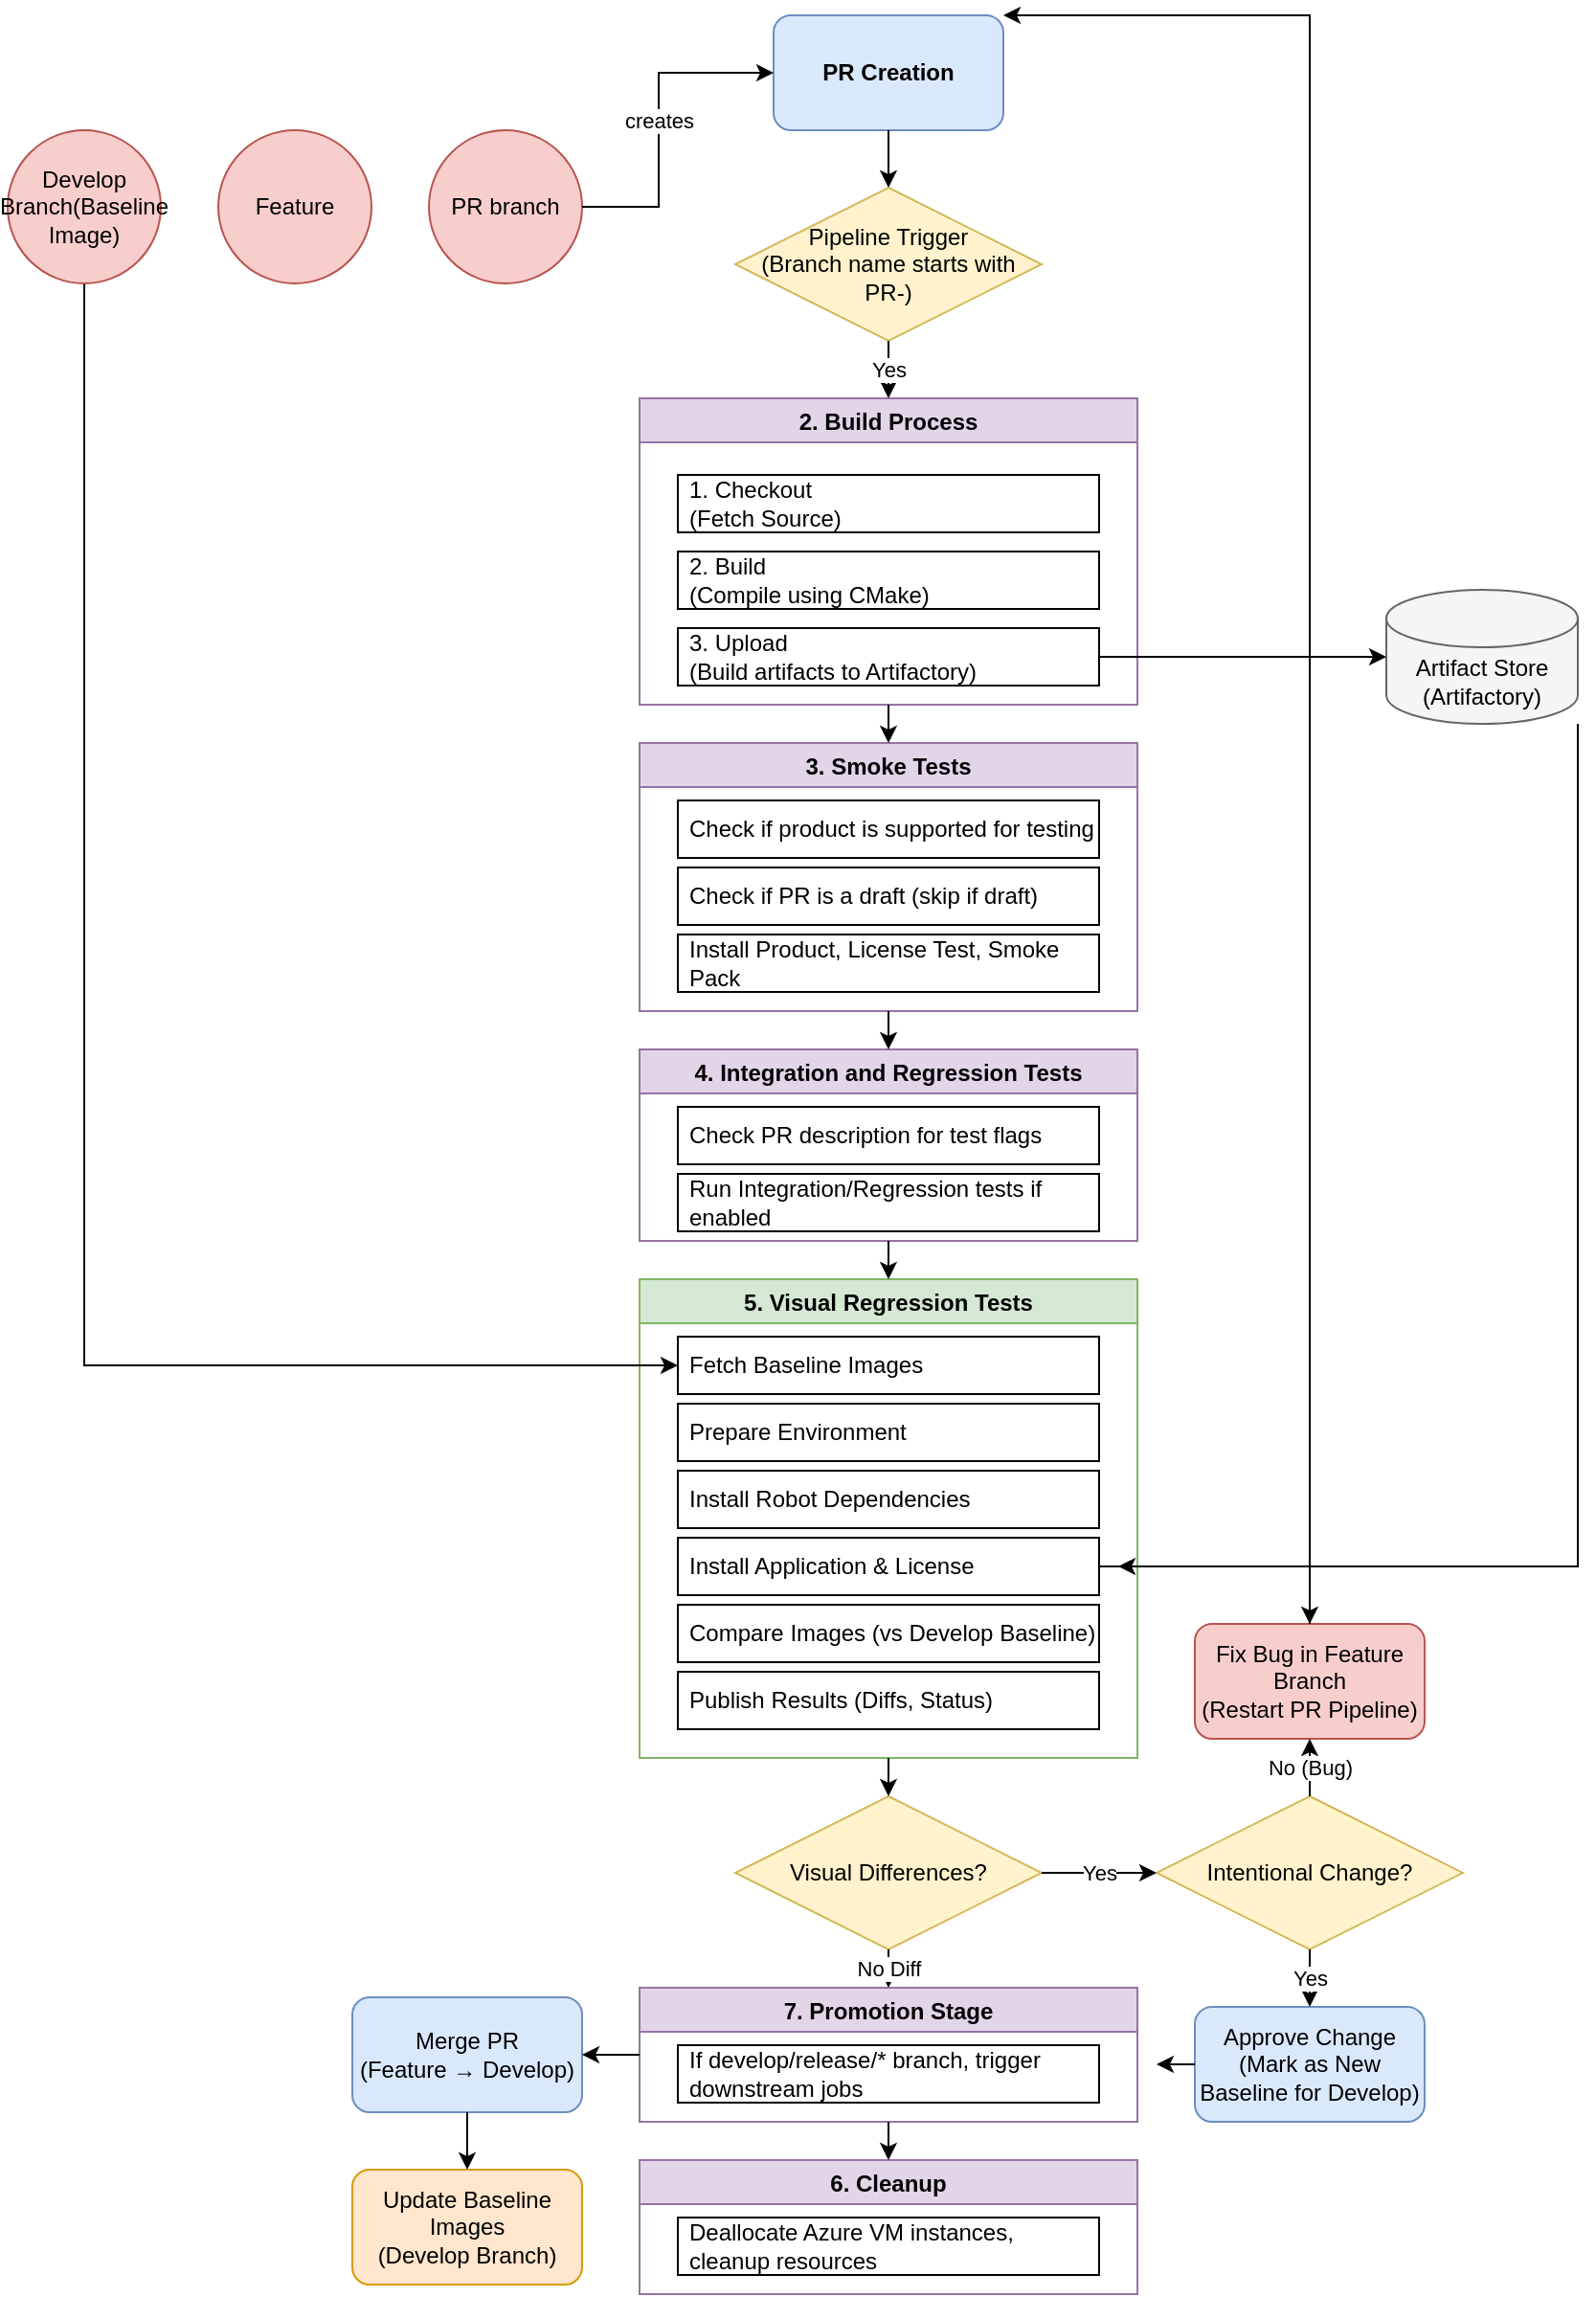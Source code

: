 <mxfile version="26.2.8">
  <diagram id="Q0iiNQjZ9XM-pg0cFWqy" name="Page-1">
    <mxGraphModel dx="3480" dy="1387" grid="1" gridSize="10" guides="1" tooltips="1" connect="1" arrows="1" fold="1" page="1" pageScale="1" pageWidth="1100" pageHeight="1150" math="0" shadow="0">
      <root>
        <mxCell id="0" />
        <mxCell id="1" parent="0" />
        <mxCell id="-zHe4jN4_6ZmhtOJJ0W--68" value="PR Creation" style="rounded=1;whiteSpace=wrap;html=1;fillColor=#dae8fc;strokeColor=#6c8ebf;fontStyle=1" vertex="1" parent="1">
          <mxGeometry x="400" y="40" width="120" height="60" as="geometry" />
        </mxCell>
        <mxCell id="-zHe4jN4_6ZmhtOJJ0W--69" value="Pipeline Trigger&lt;br&gt;(Branch name starts with PR-)" style="rhombus;whiteSpace=wrap;html=1;fillColor=#fff2cc;strokeColor=#d6b656;" vertex="1" parent="1">
          <mxGeometry x="380" y="130" width="160" height="80" as="geometry" />
        </mxCell>
        <mxCell id="-zHe4jN4_6ZmhtOJJ0W--70" value="" style="endArrow=classic;html=1;rounded=0;exitX=0.5;exitY=1;exitDx=0;exitDy=0;entryX=0.5;entryY=0;entryDx=0;entryDy=0;" edge="1" parent="1" source="-zHe4jN4_6ZmhtOJJ0W--68" target="-zHe4jN4_6ZmhtOJJ0W--69">
          <mxGeometry width="50" height="50" relative="1" as="geometry">
            <mxPoint x="460" y="100" as="sourcePoint" />
            <mxPoint x="460" y="130" as="targetPoint" />
          </mxGeometry>
        </mxCell>
        <mxCell id="-zHe4jN4_6ZmhtOJJ0W--71" value="2. Build Process" style="swimlane;fontStyle=1;fillColor=#e1d5e7;strokeColor=#9673a6;" vertex="1" parent="1">
          <mxGeometry x="330" y="240" width="260" height="160" as="geometry" />
        </mxCell>
        <mxCell id="-zHe4jN4_6ZmhtOJJ0W--72" value="1. Checkout&lt;br&gt;(Fetch Source)" style="rounded=0;whiteSpace=wrap;html=1;align=left;spacingLeft=4;" vertex="1" parent="-zHe4jN4_6ZmhtOJJ0W--71">
          <mxGeometry x="20" y="40" width="220" height="30" as="geometry" />
        </mxCell>
        <mxCell id="-zHe4jN4_6ZmhtOJJ0W--73" value="2. Build&lt;br&gt;(Compile using CMake)" style="rounded=0;whiteSpace=wrap;html=1;align=left;spacingLeft=4;" vertex="1" parent="-zHe4jN4_6ZmhtOJJ0W--71">
          <mxGeometry x="20" y="80" width="220" height="30" as="geometry" />
        </mxCell>
        <mxCell id="-zHe4jN4_6ZmhtOJJ0W--74" value="3. Upload&lt;br&gt;(Build artifacts to Artifactory)" style="rounded=0;whiteSpace=wrap;html=1;align=left;spacingLeft=4;" vertex="1" parent="-zHe4jN4_6ZmhtOJJ0W--71">
          <mxGeometry x="20" y="120" width="220" height="30" as="geometry" />
        </mxCell>
        <mxCell id="-zHe4jN4_6ZmhtOJJ0W--75" value="3. Smoke Tests" style="swimlane;fontStyle=1;fillColor=#e1d5e7;strokeColor=#9673a6;" vertex="1" parent="1">
          <mxGeometry x="330" y="420" width="260" height="140" as="geometry" />
        </mxCell>
        <mxCell id="-zHe4jN4_6ZmhtOJJ0W--76" value="Check if product is supported for testing" style="rounded=0;whiteSpace=wrap;html=1;align=left;spacingLeft=4;" vertex="1" parent="-zHe4jN4_6ZmhtOJJ0W--75">
          <mxGeometry x="20" y="30" width="220" height="30" as="geometry" />
        </mxCell>
        <mxCell id="-zHe4jN4_6ZmhtOJJ0W--77" value="Check if PR is a draft (skip if draft)" style="rounded=0;whiteSpace=wrap;html=1;align=left;spacingLeft=4;" vertex="1" parent="-zHe4jN4_6ZmhtOJJ0W--75">
          <mxGeometry x="20" y="65" width="220" height="30" as="geometry" />
        </mxCell>
        <mxCell id="-zHe4jN4_6ZmhtOJJ0W--78" value="Install Product, License Test, Smoke Pack" style="rounded=0;whiteSpace=wrap;html=1;align=left;spacingLeft=4;" vertex="1" parent="-zHe4jN4_6ZmhtOJJ0W--75">
          <mxGeometry x="20" y="100" width="220" height="30" as="geometry" />
        </mxCell>
        <mxCell id="-zHe4jN4_6ZmhtOJJ0W--79" value="4. Integration and Regression Tests" style="swimlane;fontStyle=1;fillColor=#e1d5e7;strokeColor=#9673a6;" vertex="1" parent="1">
          <mxGeometry x="330" y="580" width="260" height="100" as="geometry" />
        </mxCell>
        <mxCell id="-zHe4jN4_6ZmhtOJJ0W--80" value="Check PR description for test flags" style="rounded=0;whiteSpace=wrap;html=1;align=left;spacingLeft=4;" vertex="1" parent="-zHe4jN4_6ZmhtOJJ0W--79">
          <mxGeometry x="20" y="30" width="220" height="30" as="geometry" />
        </mxCell>
        <mxCell id="-zHe4jN4_6ZmhtOJJ0W--81" value="Run Integration/Regression tests if enabled" style="rounded=0;whiteSpace=wrap;html=1;align=left;spacingLeft=4;" vertex="1" parent="-zHe4jN4_6ZmhtOJJ0W--79">
          <mxGeometry x="20" y="65" width="220" height="30" as="geometry" />
        </mxCell>
        <mxCell id="-zHe4jN4_6ZmhtOJJ0W--82" value="5. Visual Regression Tests" style="swimlane;fontStyle=1;fillColor=#d5e8d4;strokeColor=#82b366;" vertex="1" parent="1">
          <mxGeometry x="330" y="700" width="260" height="250" as="geometry" />
        </mxCell>
        <mxCell id="-zHe4jN4_6ZmhtOJJ0W--83" value="Fetch Baseline Images&amp;nbsp;" style="rounded=0;whiteSpace=wrap;html=1;align=left;spacingLeft=4;" vertex="1" parent="-zHe4jN4_6ZmhtOJJ0W--82">
          <mxGeometry x="20" y="30" width="220" height="30" as="geometry" />
        </mxCell>
        <mxCell id="-zHe4jN4_6ZmhtOJJ0W--84" value="Prepare Environment" style="rounded=0;whiteSpace=wrap;html=1;align=left;spacingLeft=4;" vertex="1" parent="-zHe4jN4_6ZmhtOJJ0W--82">
          <mxGeometry x="20" y="65" width="220" height="30" as="geometry" />
        </mxCell>
        <mxCell id="-zHe4jN4_6ZmhtOJJ0W--85" value="Install Robot Dependencies" style="rounded=0;whiteSpace=wrap;html=1;align=left;spacingLeft=4;" vertex="1" parent="-zHe4jN4_6ZmhtOJJ0W--82">
          <mxGeometry x="20" y="100" width="220" height="30" as="geometry" />
        </mxCell>
        <mxCell id="-zHe4jN4_6ZmhtOJJ0W--86" value="Install Application &amp;amp; License" style="rounded=0;whiteSpace=wrap;html=1;align=left;spacingLeft=4;" vertex="1" parent="-zHe4jN4_6ZmhtOJJ0W--82">
          <mxGeometry x="20" y="135" width="220" height="30" as="geometry" />
        </mxCell>
        <mxCell id="-zHe4jN4_6ZmhtOJJ0W--87" value="Compare Images (vs Develop Baseline)" style="rounded=0;whiteSpace=wrap;html=1;align=left;spacingLeft=4;" vertex="1" parent="-zHe4jN4_6ZmhtOJJ0W--82">
          <mxGeometry x="20" y="170" width="220" height="30" as="geometry" />
        </mxCell>
        <mxCell id="-zHe4jN4_6ZmhtOJJ0W--88" value="Publish Results (Diffs, Status)" style="rounded=0;whiteSpace=wrap;html=1;align=left;spacingLeft=4;" vertex="1" parent="-zHe4jN4_6ZmhtOJJ0W--82">
          <mxGeometry x="20" y="205" width="220" height="30" as="geometry" />
        </mxCell>
        <mxCell id="-zHe4jN4_6ZmhtOJJ0W--89" value="Artifact Store&lt;br&gt;(Artifactory)" style="shape=cylinder3;whiteSpace=wrap;html=1;boundedLbl=1;backgroundOutline=1;size=15;fillColor=#f5f5f5;strokeColor=#666666;" vertex="1" parent="1">
          <mxGeometry x="720" y="340" width="100" height="70" as="geometry" />
        </mxCell>
        <mxCell id="-zHe4jN4_6ZmhtOJJ0W--91" value="Yes" style="endArrow=classic;html=1;rounded=0;exitX=0.5;exitY=1;exitDx=0;exitDy=0;entryX=0.5;entryY=0;entryDx=0;entryDy=0;" edge="1" parent="1" source="-zHe4jN4_6ZmhtOJJ0W--69" target="-zHe4jN4_6ZmhtOJJ0W--71">
          <mxGeometry width="50" height="50" relative="1" as="geometry">
            <mxPoint x="460" y="210" as="sourcePoint" />
            <mxPoint x="460" y="240" as="targetPoint" />
          </mxGeometry>
        </mxCell>
        <mxCell id="-zHe4jN4_6ZmhtOJJ0W--92" value="" style="endArrow=classic;html=1;rounded=0;exitX=0.5;exitY=1;exitDx=0;exitDy=0;entryX=0.5;entryY=0;entryDx=0;entryDy=0;" edge="1" parent="1" source="-zHe4jN4_6ZmhtOJJ0W--71" target="-zHe4jN4_6ZmhtOJJ0W--75">
          <mxGeometry width="50" height="50" relative="1" as="geometry">
            <mxPoint x="460" y="400" as="sourcePoint" />
            <mxPoint x="460" y="420" as="targetPoint" />
          </mxGeometry>
        </mxCell>
        <mxCell id="-zHe4jN4_6ZmhtOJJ0W--93" value="" style="endArrow=classic;html=1;rounded=0;exitX=0.5;exitY=1;exitDx=0;exitDy=0;entryX=0.5;entryY=0;entryDx=0;entryDy=0;" edge="1" parent="1" source="-zHe4jN4_6ZmhtOJJ0W--75" target="-zHe4jN4_6ZmhtOJJ0W--79">
          <mxGeometry width="50" height="50" relative="1" as="geometry">
            <mxPoint x="460" y="560" as="sourcePoint" />
            <mxPoint x="460" y="580" as="targetPoint" />
          </mxGeometry>
        </mxCell>
        <mxCell id="-zHe4jN4_6ZmhtOJJ0W--94" value="" style="endArrow=classic;html=1;rounded=0;exitX=0.5;exitY=1;exitDx=0;exitDy=0;entryX=0.5;entryY=0;entryDx=0;entryDy=0;" edge="1" parent="1" source="-zHe4jN4_6ZmhtOJJ0W--79" target="-zHe4jN4_6ZmhtOJJ0W--82">
          <mxGeometry width="50" height="50" relative="1" as="geometry">
            <mxPoint x="460" y="680" as="sourcePoint" />
            <mxPoint x="460" y="700" as="targetPoint" />
          </mxGeometry>
        </mxCell>
        <mxCell id="-zHe4jN4_6ZmhtOJJ0W--95" value="" style="endArrow=classic;html=1;rounded=0;exitX=1;exitY=0.5;exitDx=0;exitDy=0;entryX=0;entryY=0.5;entryDx=0;entryDy=0;" edge="1" parent="1" source="-zHe4jN4_6ZmhtOJJ0W--74" target="-zHe4jN4_6ZmhtOJJ0W--89">
          <mxGeometry width="50" height="50" relative="1" as="geometry">
            <mxPoint x="570" y="350" as="sourcePoint" />
            <mxPoint x="650" y="350" as="targetPoint" />
          </mxGeometry>
        </mxCell>
        <mxCell id="-zHe4jN4_6ZmhtOJJ0W--96" value="" style="endArrow=classic;html=1;rounded=0;exitX=1;exitY=1;exitDx=0;exitDy=0;" edge="1" parent="1" source="-zHe4jN4_6ZmhtOJJ0W--89">
          <mxGeometry width="50" height="50" relative="1" as="geometry">
            <mxPoint x="700" y="355" as="sourcePoint" />
            <mxPoint x="580" y="850" as="targetPoint" />
            <Array as="points">
              <mxPoint x="820" y="850" />
            </Array>
          </mxGeometry>
        </mxCell>
        <mxCell id="-zHe4jN4_6ZmhtOJJ0W--97" value="" style="endArrow=classic;html=1;rounded=0;exitX=0.5;exitY=1;exitDx=0;exitDy=0;entryX=0;entryY=0.5;entryDx=0;entryDy=0;" edge="1" parent="1" source="-zHe4jN4_6ZmhtOJJ0W--127" target="-zHe4jN4_6ZmhtOJJ0W--83">
          <mxGeometry width="50" height="50" relative="1" as="geometry">
            <mxPoint x="650" y="765" as="sourcePoint" />
            <mxPoint x="570" y="765" as="targetPoint" />
            <Array as="points">
              <mxPoint x="40" y="745" />
            </Array>
          </mxGeometry>
        </mxCell>
        <mxCell id="-zHe4jN4_6ZmhtOJJ0W--98" value="Visual Differences?" style="rhombus;whiteSpace=wrap;html=1;fillColor=#fff2cc;strokeColor=#d6b656;" vertex="1" parent="1">
          <mxGeometry x="380" y="970" width="160" height="80" as="geometry" />
        </mxCell>
        <mxCell id="-zHe4jN4_6ZmhtOJJ0W--99" value="" style="endArrow=classic;html=1;rounded=0;exitX=0.5;exitY=1;exitDx=0;exitDy=0;entryX=0.5;entryY=0;entryDx=0;entryDy=0;" edge="1" parent="1" source="-zHe4jN4_6ZmhtOJJ0W--82" target="-zHe4jN4_6ZmhtOJJ0W--98">
          <mxGeometry width="50" height="50" relative="1" as="geometry">
            <mxPoint x="460" y="950" as="sourcePoint" />
            <mxPoint x="460" y="970" as="targetPoint" />
          </mxGeometry>
        </mxCell>
        <mxCell id="-zHe4jN4_6ZmhtOJJ0W--100" value="Intentional Change?" style="rhombus;whiteSpace=wrap;html=1;fillColor=#fff2cc;strokeColor=#d6b656;" vertex="1" parent="1">
          <mxGeometry x="600" y="970" width="160" height="80" as="geometry" />
        </mxCell>
        <mxCell id="-zHe4jN4_6ZmhtOJJ0W--101" value="Yes" style="endArrow=classic;html=1;rounded=0;exitX=1;exitY=0.5;exitDx=0;exitDy=0;entryX=0;entryY=0.5;entryDx=0;entryDy=0;" edge="1" parent="1" source="-zHe4jN4_6ZmhtOJJ0W--98" target="-zHe4jN4_6ZmhtOJJ0W--100">
          <mxGeometry width="50" height="50" relative="1" as="geometry">
            <mxPoint x="540" y="1010" as="sourcePoint" />
            <mxPoint x="600" y="1010" as="targetPoint" />
          </mxGeometry>
        </mxCell>
        <mxCell id="-zHe4jN4_6ZmhtOJJ0W--102" value="Fix Bug in Feature Branch&lt;br&gt;(Restart PR Pipeline)" style="rounded=1;whiteSpace=wrap;html=1;fillColor=#f8cecc;strokeColor=#b85450;" vertex="1" parent="1">
          <mxGeometry x="620" y="880" width="120" height="60" as="geometry" />
        </mxCell>
        <mxCell id="-zHe4jN4_6ZmhtOJJ0W--103" value="No (Bug)" style="endArrow=classic;html=1;rounded=0;exitX=0.5;exitY=0;exitDx=0;exitDy=0;entryX=0.5;entryY=1;entryDx=0;entryDy=0;" edge="1" parent="1" source="-zHe4jN4_6ZmhtOJJ0W--100" target="-zHe4jN4_6ZmhtOJJ0W--102">
          <mxGeometry width="50" height="50" relative="1" as="geometry">
            <mxPoint x="680" y="970" as="sourcePoint" />
            <mxPoint x="680" y="940" as="targetPoint" />
          </mxGeometry>
        </mxCell>
        <mxCell id="-zHe4jN4_6ZmhtOJJ0W--104" value="" style="endArrow=classic;html=1;rounded=0;exitX=0.5;exitY=0;exitDx=0;exitDy=0;entryX=1;entryY=0;entryDx=0;entryDy=0;" edge="1" parent="1" source="-zHe4jN4_6ZmhtOJJ0W--102" target="-zHe4jN4_6ZmhtOJJ0W--68">
          <mxGeometry width="50" height="50" relative="1" as="geometry">
            <mxPoint x="680" y="880" as="sourcePoint" />
            <mxPoint x="520" y="40" as="targetPoint" />
            <Array as="points">
              <mxPoint x="680" y="40" />
            </Array>
          </mxGeometry>
        </mxCell>
        <mxCell id="-zHe4jN4_6ZmhtOJJ0W--105" value="Approve Change&lt;br&gt;(Mark as New Baseline for Develop)" style="rounded=1;whiteSpace=wrap;html=1;fillColor=#dae8fc;strokeColor=#6c8ebf;" vertex="1" parent="1">
          <mxGeometry x="620" y="1080" width="120" height="60" as="geometry" />
        </mxCell>
        <mxCell id="-zHe4jN4_6ZmhtOJJ0W--106" value="Yes" style="endArrow=classic;html=1;rounded=0;exitX=0.5;exitY=1;exitDx=0;exitDy=0;entryX=0.5;entryY=0;entryDx=0;entryDy=0;" edge="1" parent="1" source="-zHe4jN4_6ZmhtOJJ0W--100" target="-zHe4jN4_6ZmhtOJJ0W--105">
          <mxGeometry width="50" height="50" relative="1" as="geometry">
            <mxPoint x="680" y="1050" as="sourcePoint" />
            <mxPoint x="680" y="1080" as="targetPoint" />
          </mxGeometry>
        </mxCell>
        <mxCell id="-zHe4jN4_6ZmhtOJJ0W--107" value="7. Promotion Stage" style="swimlane;fontStyle=1;fillColor=#e1d5e7;strokeColor=#9673a6;" vertex="1" parent="1">
          <mxGeometry x="330" y="1070" width="260" height="70" as="geometry" />
        </mxCell>
        <mxCell id="-zHe4jN4_6ZmhtOJJ0W--108" value="If develop/release/* branch, trigger downstream jobs" style="rounded=0;whiteSpace=wrap;html=1;align=left;spacingLeft=4;" vertex="1" parent="-zHe4jN4_6ZmhtOJJ0W--107">
          <mxGeometry x="20" y="30" width="220" height="30" as="geometry" />
        </mxCell>
        <mxCell id="-zHe4jN4_6ZmhtOJJ0W--109" value="No Diff" style="endArrow=classic;html=1;rounded=0;exitX=0.5;exitY=1;exitDx=0;exitDy=0;entryX=0.5;entryY=0;entryDx=0;entryDy=0;" edge="1" parent="1" source="-zHe4jN4_6ZmhtOJJ0W--98" target="-zHe4jN4_6ZmhtOJJ0W--107">
          <mxGeometry width="50" height="50" relative="1" as="geometry">
            <mxPoint x="460" y="1050" as="sourcePoint" />
            <mxPoint x="460" y="1070" as="targetPoint" />
          </mxGeometry>
        </mxCell>
        <mxCell id="-zHe4jN4_6ZmhtOJJ0W--110" value="" style="endArrow=classic;html=1;rounded=0;exitX=0;exitY=0.5;exitDx=0;exitDy=0;" edge="1" parent="1" source="-zHe4jN4_6ZmhtOJJ0W--105">
          <mxGeometry width="50" height="50" relative="1" as="geometry">
            <mxPoint x="620" y="1110" as="sourcePoint" />
            <mxPoint x="600" y="1110" as="targetPoint" />
          </mxGeometry>
        </mxCell>
        <mxCell id="-zHe4jN4_6ZmhtOJJ0W--111" value="6. Cleanup" style="swimlane;fontStyle=1;fillColor=#e1d5e7;strokeColor=#9673a6;" vertex="1" parent="1">
          <mxGeometry x="330" y="1160" width="260" height="70" as="geometry" />
        </mxCell>
        <mxCell id="-zHe4jN4_6ZmhtOJJ0W--112" value="Deallocate Azure VM instances, cleanup resources" style="rounded=0;whiteSpace=wrap;html=1;align=left;spacingLeft=4;" vertex="1" parent="-zHe4jN4_6ZmhtOJJ0W--111">
          <mxGeometry x="20" y="30" width="220" height="30" as="geometry" />
        </mxCell>
        <mxCell id="-zHe4jN4_6ZmhtOJJ0W--113" value="" style="endArrow=classic;html=1;rounded=0;exitX=0.5;exitY=1;exitDx=0;exitDy=0;entryX=0.5;entryY=0;entryDx=0;entryDy=0;" edge="1" parent="1" source="-zHe4jN4_6ZmhtOJJ0W--107" target="-zHe4jN4_6ZmhtOJJ0W--111">
          <mxGeometry width="50" height="50" relative="1" as="geometry">
            <mxPoint x="460" y="1140" as="sourcePoint" />
            <mxPoint x="460" y="1160" as="targetPoint" />
          </mxGeometry>
        </mxCell>
        <mxCell id="-zHe4jN4_6ZmhtOJJ0W--114" value="Merge PR&lt;br&gt;(Feature → Develop)" style="rounded=1;whiteSpace=wrap;html=1;fillColor=#dae8fc;strokeColor=#6c8ebf;" vertex="1" parent="1">
          <mxGeometry x="180" y="1075" width="120" height="60" as="geometry" />
        </mxCell>
        <mxCell id="-zHe4jN4_6ZmhtOJJ0W--115" value="" style="endArrow=classic;html=1;rounded=0;exitX=0;exitY=0.5;exitDx=0;exitDy=0;entryX=1;entryY=0.5;entryDx=0;entryDy=0;" edge="1" parent="1" source="-zHe4jN4_6ZmhtOJJ0W--107" target="-zHe4jN4_6ZmhtOJJ0W--114">
          <mxGeometry width="50" height="50" relative="1" as="geometry">
            <mxPoint x="330" y="1110" as="sourcePoint" />
            <mxPoint x="300" y="1110" as="targetPoint" />
          </mxGeometry>
        </mxCell>
        <mxCell id="-zHe4jN4_6ZmhtOJJ0W--116" value="Update Baseline Images&lt;br&gt;(Develop Branch)" style="rounded=1;whiteSpace=wrap;html=1;fillColor=#ffe6cc;strokeColor=#d79b00;" vertex="1" parent="1">
          <mxGeometry x="180" y="1165" width="120" height="60" as="geometry" />
        </mxCell>
        <mxCell id="-zHe4jN4_6ZmhtOJJ0W--117" value="" style="endArrow=classic;html=1;rounded=0;exitX=0.5;exitY=1;exitDx=0;exitDy=0;entryX=0.5;entryY=0;entryDx=0;entryDy=0;" edge="1" parent="1" source="-zHe4jN4_6ZmhtOJJ0W--114" target="-zHe4jN4_6ZmhtOJJ0W--116">
          <mxGeometry width="50" height="50" relative="1" as="geometry">
            <mxPoint x="240" y="1135" as="sourcePoint" />
            <mxPoint x="240" y="1165" as="targetPoint" />
          </mxGeometry>
        </mxCell>
        <mxCell id="-zHe4jN4_6ZmhtOJJ0W--120" value="Feature" style="ellipse;whiteSpace=wrap;html=1;aspect=fixed;fillColor=#f8cecc;strokeColor=#b85450;" vertex="1" parent="1">
          <mxGeometry x="110" y="100" width="80" height="80" as="geometry" />
        </mxCell>
        <mxCell id="-zHe4jN4_6ZmhtOJJ0W--121" value="PR branch" style="ellipse;whiteSpace=wrap;html=1;aspect=fixed;fillColor=#f8cecc;strokeColor=#b85450;" vertex="1" parent="1">
          <mxGeometry x="220" y="100" width="80" height="80" as="geometry" />
        </mxCell>
        <mxCell id="-zHe4jN4_6ZmhtOJJ0W--123" value="creates" style="endArrow=classic;html=1;rounded=0;exitX=1;exitY=0.5;exitDx=0;exitDy=0;entryX=0;entryY=0.5;entryDx=0;entryDy=0;" edge="1" parent="1" source="-zHe4jN4_6ZmhtOJJ0W--121" target="-zHe4jN4_6ZmhtOJJ0W--68">
          <mxGeometry width="50" height="50" relative="1" as="geometry">
            <mxPoint x="300" y="140" as="sourcePoint" />
            <mxPoint x="400" y="140" as="targetPoint" />
            <Array as="points">
              <mxPoint x="340" y="140" />
              <mxPoint x="340" y="70" />
            </Array>
          </mxGeometry>
        </mxCell>
        <mxCell id="-zHe4jN4_6ZmhtOJJ0W--127" value="Develop Branch(Baseline Image)" style="ellipse;whiteSpace=wrap;html=1;aspect=fixed;fillColor=#f8cecc;strokeColor=#b85450;" vertex="1" parent="1">
          <mxGeometry y="100" width="80" height="80" as="geometry" />
        </mxCell>
        <mxCell id="-zHe4jN4_6ZmhtOJJ0W--128" value="" style="edgeStyle=orthogonalEdgeStyle;rounded=0;orthogonalLoop=1;jettySize=auto;html=1;" edge="1" parent="1" source="-zHe4jN4_6ZmhtOJJ0W--86" target="-zHe4jN4_6ZmhtOJJ0W--102">
          <mxGeometry relative="1" as="geometry" />
        </mxCell>
      </root>
    </mxGraphModel>
  </diagram>
</mxfile>
